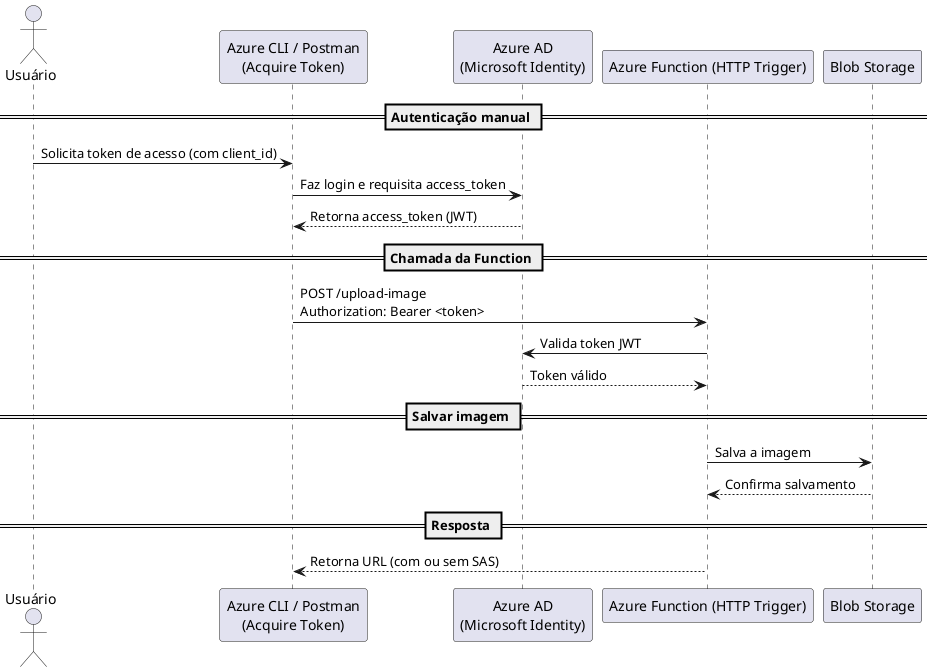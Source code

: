 @startuml
actor Usuário
participant "Azure CLI / Postman\n(Acquire Token)" as Cliente
participant "Azure AD\n(Microsoft Identity)" as AzureAD
participant "Azure Function (HTTP Trigger)" as Function
participant "Blob Storage" as Storage

== Autenticação manual ==
Usuário -> Cliente : Solicita token de acesso (com client_id)
Cliente -> AzureAD : Faz login e requisita access_token
AzureAD --> Cliente : Retorna access_token (JWT)

== Chamada da Function ==
Cliente -> Function : POST /upload-image\nAuthorization: Bearer <token>
Function -> AzureAD : Valida token JWT
AzureAD --> Function : Token válido

== Salvar imagem ==
Function -> Storage : Salva a imagem
Storage --> Function : Confirma salvamento

== Resposta ==
Function --> Cliente : Retorna URL (com ou sem SAS)
@enduml
